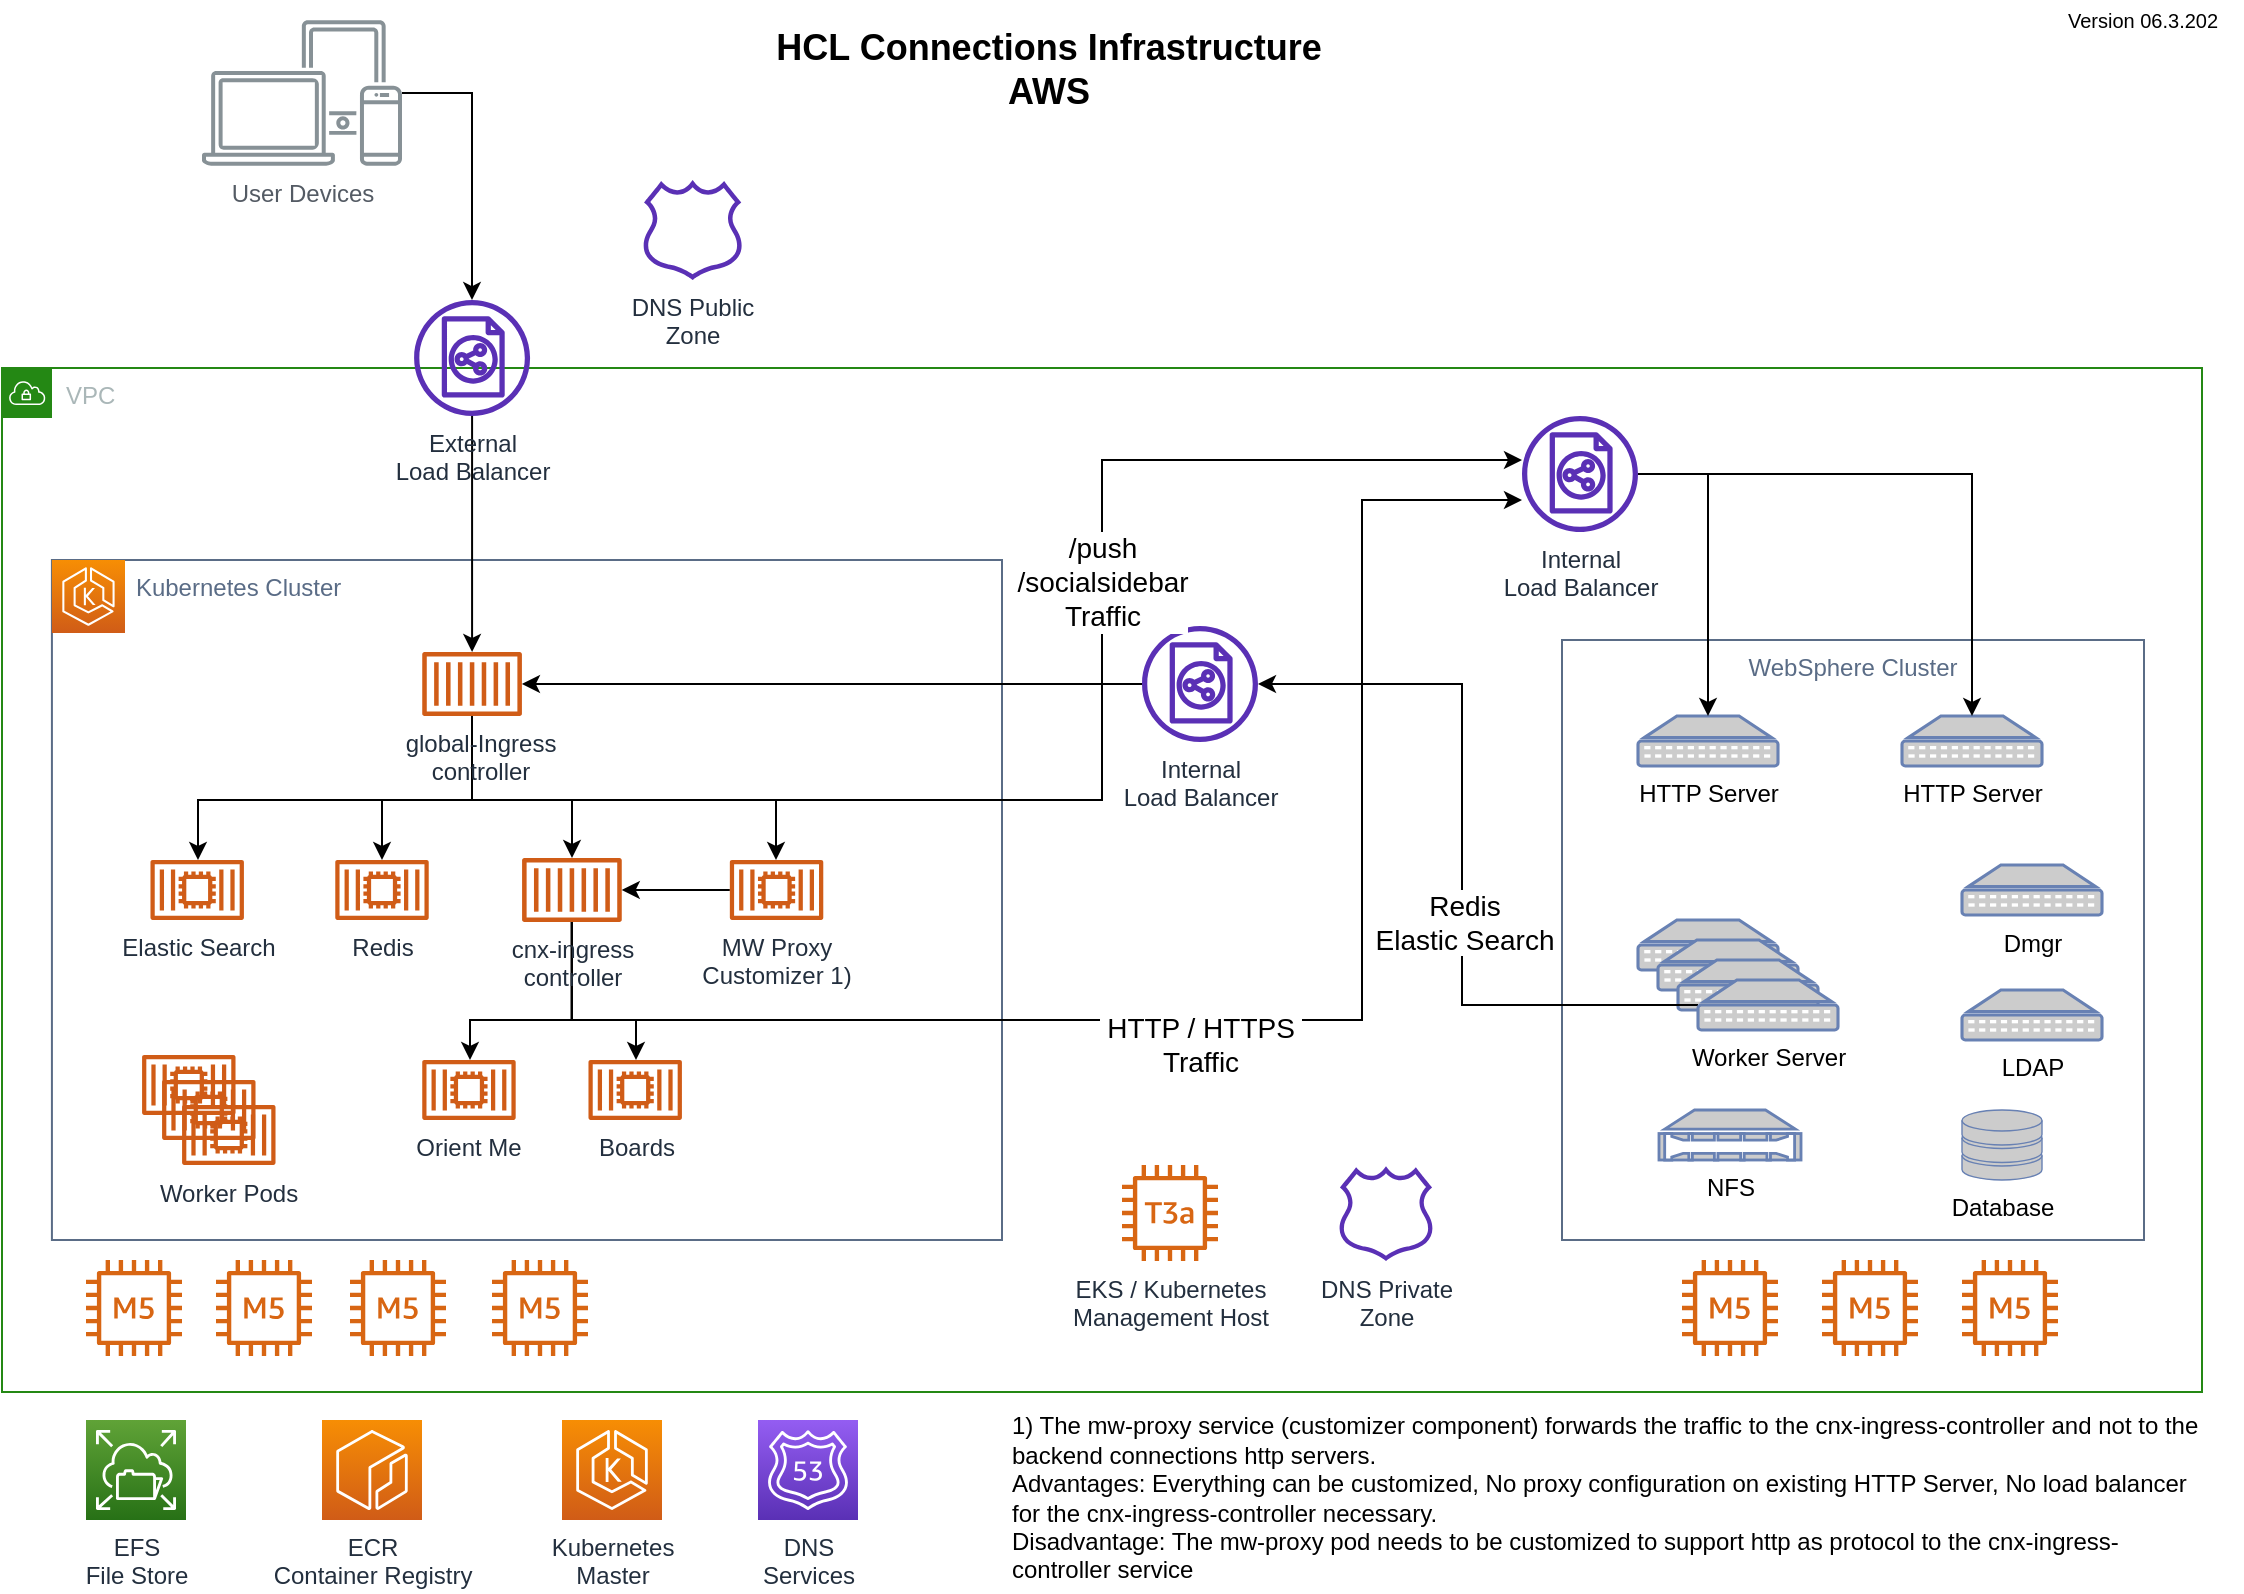<mxfile version="12.8.1" type="device"><diagram id="QYeYdDVEyakEJMxaB_WG" name="Page-1"><mxGraphModel dx="1422" dy="762" grid="1" gridSize="10" guides="1" tooltips="1" connect="1" arrows="1" fold="1" page="1" pageScale="1" pageWidth="1169" pageHeight="827" math="0" shadow="0"><root><mxCell id="0"/><mxCell id="1" parent="0"/><mxCell id="8726RKErLVUgxp1xa7y2-68" value="" style="group;align=left;spacingLeft=30;" parent="1" vertex="1" connectable="0"><mxGeometry x="64.96" y="300" width="475.04" height="340" as="geometry"/></mxCell><mxCell id="8726RKErLVUgxp1xa7y2-9" value="Kubernetes Cluster" style="fillColor=none;strokeColor=#5A6C86;verticalAlign=top;fontStyle=0;fontColor=#5A6C86;spacing=2;spacingLeft=40;align=left;" parent="8726RKErLVUgxp1xa7y2-68" vertex="1"><mxGeometry width="475.04" height="340" as="geometry"/></mxCell><mxCell id="8726RKErLVUgxp1xa7y2-3" value="" style="outlineConnect=0;fontColor=#232F3E;gradientColor=#F78E04;gradientDirection=north;fillColor=#D05C17;strokeColor=#ffffff;dashed=0;verticalLabelPosition=bottom;verticalAlign=top;align=center;html=1;fontSize=12;fontStyle=0;aspect=fixed;shape=mxgraph.aws4.resourceIcon;resIcon=mxgraph.aws4.eks;" parent="8726RKErLVUgxp1xa7y2-68" vertex="1"><mxGeometry width="36.542" height="36.542" as="geometry"/></mxCell><mxCell id="8726RKErLVUgxp1xa7y2-8" value="VPC" style="points=[[0,0],[0.25,0],[0.5,0],[0.75,0],[1,0],[1,0.25],[1,0.5],[1,0.75],[1,1],[0.75,1],[0.5,1],[0.25,1],[0,1],[0,0.75],[0,0.5],[0,0.25]];outlineConnect=0;gradientColor=none;html=1;whiteSpace=wrap;fontSize=12;fontStyle=0;shape=mxgraph.aws4.group;grIcon=mxgraph.aws4.group_vpc;strokeColor=#248814;fillColor=none;verticalAlign=top;align=left;spacingLeft=30;fontColor=#AAB7B8;dashed=0;" parent="1" vertex="1"><mxGeometry x="40" y="204" width="1100" height="512" as="geometry"/></mxCell><mxCell id="8726RKErLVUgxp1xa7y2-23" value="WebSphere Cluster" style="fillColor=none;strokeColor=#5A6C86;verticalAlign=top;fontStyle=0;fontColor=#5A6C86;" parent="1" vertex="1"><mxGeometry x="820" y="340" width="291" height="300" as="geometry"/></mxCell><mxCell id="8726RKErLVUgxp1xa7y2-1" value="ECR&lt;br&gt;Container Registry" style="outlineConnect=0;fontColor=#232F3E;gradientColor=#F78E04;gradientDirection=north;fillColor=#D05C17;strokeColor=#ffffff;dashed=0;verticalLabelPosition=bottom;verticalAlign=top;align=center;html=1;fontSize=12;fontStyle=0;aspect=fixed;shape=mxgraph.aws4.resourceIcon;resIcon=mxgraph.aws4.ecr;" parent="1" vertex="1"><mxGeometry x="200" y="730" width="50" height="50" as="geometry"/></mxCell><mxCell id="8726RKErLVUgxp1xa7y2-39" style="edgeStyle=orthogonalEdgeStyle;rounded=0;orthogonalLoop=1;jettySize=auto;html=1;fontSize=10;fontColor=#000000;" parent="1" source="8726RKErLVUgxp1xa7y2-5" target="8726RKErLVUgxp1xa7y2-19" edge="1"><mxGeometry relative="1" as="geometry"/></mxCell><mxCell id="8726RKErLVUgxp1xa7y2-5" value="Internal&lt;br&gt;Load Balancer" style="outlineConnect=0;fontColor=#232F3E;gradientColor=none;fillColor=#5A30B5;strokeColor=none;dashed=0;verticalLabelPosition=bottom;verticalAlign=top;align=center;html=1;fontSize=12;fontStyle=0;aspect=fixed;pointerEvents=1;shape=mxgraph.aws4.classic_load_balancer;" parent="1" vertex="1"><mxGeometry x="610" y="333" width="58" height="58" as="geometry"/></mxCell><mxCell id="8726RKErLVUgxp1xa7y2-34" style="edgeStyle=orthogonalEdgeStyle;rounded=0;orthogonalLoop=1;jettySize=auto;html=1;fontSize=10;fontColor=#000000;" parent="1" source="8726RKErLVUgxp1xa7y2-6" target="8726RKErLVUgxp1xa7y2-19" edge="1"><mxGeometry relative="1" as="geometry"/></mxCell><mxCell id="8726RKErLVUgxp1xa7y2-6" value="External&lt;br&gt;Load Balancer" style="outlineConnect=0;fontColor=#232F3E;gradientColor=none;fillColor=#5A30B5;strokeColor=none;dashed=0;verticalLabelPosition=bottom;verticalAlign=top;align=center;html=1;fontSize=12;fontStyle=0;aspect=fixed;pointerEvents=1;shape=mxgraph.aws4.classic_load_balancer;" parent="1" vertex="1"><mxGeometry x="246.04" y="170" width="58" height="58" as="geometry"/></mxCell><mxCell id="8726RKErLVUgxp1xa7y2-7" value="EFS&lt;br&gt;File Store" style="outlineConnect=0;fontColor=#232F3E;gradientColor=#60A337;gradientDirection=north;fillColor=#277116;strokeColor=#ffffff;dashed=0;verticalLabelPosition=bottom;verticalAlign=top;align=center;html=1;fontSize=12;fontStyle=0;aspect=fixed;shape=mxgraph.aws4.resourceIcon;resIcon=mxgraph.aws4.elastic_file_system;" parent="1" vertex="1"><mxGeometry x="82" y="730" width="50" height="50" as="geometry"/></mxCell><mxCell id="8726RKErLVUgxp1xa7y2-43" style="edgeStyle=orthogonalEdgeStyle;rounded=0;orthogonalLoop=1;jettySize=auto;html=1;fontSize=14;fontColor=#000000;" parent="1" source="8726RKErLVUgxp1xa7y2-10" target="8726RKErLVUgxp1xa7y2-6" edge="1"><mxGeometry relative="1" as="geometry"/></mxCell><mxCell id="8726RKErLVUgxp1xa7y2-10" value="User Devices" style="outlineConnect=0;gradientColor=none;fontColor=#545B64;strokeColor=none;fillColor=#879196;dashed=0;verticalLabelPosition=bottom;verticalAlign=top;align=center;html=1;fontSize=12;fontStyle=0;aspect=fixed;shape=mxgraph.aws4.illustration_devices;pointerEvents=1" parent="1" vertex="1"><mxGeometry x="140" y="30" width="100" height="73" as="geometry"/></mxCell><mxCell id="8726RKErLVUgxp1xa7y2-11" value="HCL Connections Infrastructure&lt;br style=&quot;font-size: 18px;&quot;&gt;AWS" style="text;html=1;resizable=0;autosize=1;align=center;verticalAlign=middle;points=[];fillColor=none;strokeColor=none;rounded=0;fontSize=18;fontStyle=1" parent="1" vertex="1"><mxGeometry x="418" y="30" width="290" height="50" as="geometry"/></mxCell><mxCell id="8726RKErLVUgxp1xa7y2-12" value="Version 06.3.202" style="text;html=1;resizable=0;autosize=1;align=center;verticalAlign=middle;points=[];fillColor=none;strokeColor=none;rounded=0;fontSize=10;" parent="1" vertex="1"><mxGeometry x="1060" y="20" width="100" height="20" as="geometry"/></mxCell><mxCell id="8726RKErLVUgxp1xa7y2-13" value="Kubernetes&lt;br&gt;Master" style="outlineConnect=0;fontColor=#232F3E;gradientColor=#F78E04;gradientDirection=north;fillColor=#D05C17;strokeColor=#ffffff;dashed=0;verticalLabelPosition=bottom;verticalAlign=top;align=center;html=1;fontSize=12;fontStyle=0;aspect=fixed;shape=mxgraph.aws4.resourceIcon;resIcon=mxgraph.aws4.eks;" parent="1" vertex="1"><mxGeometry x="320" y="730" width="50" height="50" as="geometry"/></mxCell><mxCell id="8726RKErLVUgxp1xa7y2-14" value="" style="outlineConnect=0;fontColor=#232F3E;gradientColor=none;fillColor=#D86613;strokeColor=none;dashed=0;verticalLabelPosition=bottom;verticalAlign=top;align=center;html=1;fontSize=12;fontStyle=0;aspect=fixed;pointerEvents=1;shape=mxgraph.aws4.m5_instance;" parent="1" vertex="1"><mxGeometry x="82" y="650" width="48" height="48" as="geometry"/></mxCell><mxCell id="8726RKErLVUgxp1xa7y2-15" value="" style="outlineConnect=0;fontColor=#232F3E;gradientColor=none;fillColor=#D86613;strokeColor=none;dashed=0;verticalLabelPosition=bottom;verticalAlign=top;align=center;html=1;fontSize=12;fontStyle=0;aspect=fixed;pointerEvents=1;shape=mxgraph.aws4.m5_instance;" parent="1" vertex="1"><mxGeometry x="147" y="650" width="48" height="48" as="geometry"/></mxCell><mxCell id="8726RKErLVUgxp1xa7y2-16" value="" style="outlineConnect=0;fontColor=#232F3E;gradientColor=none;fillColor=#D86613;strokeColor=none;dashed=0;verticalLabelPosition=bottom;verticalAlign=top;align=center;html=1;fontSize=12;fontStyle=0;aspect=fixed;pointerEvents=1;shape=mxgraph.aws4.m5_instance;" parent="1" vertex="1"><mxGeometry x="214" y="650" width="48" height="48" as="geometry"/></mxCell><mxCell id="8726RKErLVUgxp1xa7y2-17" value="" style="outlineConnect=0;fontColor=#232F3E;gradientColor=none;fillColor=#D86613;strokeColor=none;dashed=0;verticalLabelPosition=bottom;verticalAlign=top;align=center;html=1;fontSize=12;fontStyle=0;aspect=fixed;pointerEvents=1;shape=mxgraph.aws4.m5_instance;" parent="1" vertex="1"><mxGeometry x="285" y="650" width="48" height="48" as="geometry"/></mxCell><mxCell id="8726RKErLVUgxp1xa7y2-18" value="" style="outlineConnect=0;fontColor=#232F3E;gradientColor=none;fillColor=#D86613;strokeColor=none;dashed=0;verticalLabelPosition=bottom;verticalAlign=top;align=center;html=1;fontSize=12;fontStyle=0;aspect=fixed;pointerEvents=1;shape=mxgraph.aws4.m5_instance;" parent="1" vertex="1"><mxGeometry x="950" y="650" width="48" height="48" as="geometry"/></mxCell><mxCell id="8726RKErLVUgxp1xa7y2-57" style="edgeStyle=orthogonalEdgeStyle;rounded=0;orthogonalLoop=1;jettySize=auto;html=1;fontSize=14;fontColor=#000000;" parent="1" source="8726RKErLVUgxp1xa7y2-19" target="8726RKErLVUgxp1xa7y2-56" edge="1"><mxGeometry relative="1" as="geometry"><Array as="points"><mxPoint x="275" y="420"/><mxPoint x="138" y="420"/></Array></mxGeometry></mxCell><mxCell id="8726RKErLVUgxp1xa7y2-58" style="edgeStyle=orthogonalEdgeStyle;rounded=0;orthogonalLoop=1;jettySize=auto;html=1;fontSize=14;fontColor=#000000;" parent="1" source="8726RKErLVUgxp1xa7y2-19" target="8726RKErLVUgxp1xa7y2-55" edge="1"><mxGeometry relative="1" as="geometry"><Array as="points"><mxPoint x="275" y="420"/><mxPoint x="230" y="420"/></Array></mxGeometry></mxCell><mxCell id="8726RKErLVUgxp1xa7y2-59" style="edgeStyle=orthogonalEdgeStyle;rounded=0;orthogonalLoop=1;jettySize=auto;html=1;fontSize=14;fontColor=#000000;" parent="1" source="8726RKErLVUgxp1xa7y2-19" target="8726RKErLVUgxp1xa7y2-20" edge="1"><mxGeometry relative="1" as="geometry"><Array as="points"><mxPoint x="275" y="420"/><mxPoint x="325" y="420"/></Array></mxGeometry></mxCell><mxCell id="8726RKErLVUgxp1xa7y2-60" style="edgeStyle=orthogonalEdgeStyle;rounded=0;orthogonalLoop=1;jettySize=auto;html=1;fontSize=14;fontColor=#000000;" parent="1" source="8726RKErLVUgxp1xa7y2-19" target="8726RKErLVUgxp1xa7y2-44" edge="1"><mxGeometry relative="1" as="geometry"><Array as="points"><mxPoint x="275" y="420"/><mxPoint x="427" y="420"/></Array></mxGeometry></mxCell><mxCell id="ifVm2XIx6ELLWLAeAS_N-1" style="edgeStyle=orthogonalEdgeStyle;rounded=0;orthogonalLoop=1;jettySize=auto;html=1;" parent="1" source="8726RKErLVUgxp1xa7y2-19" target="8726RKErLVUgxp1xa7y2-26" edge="1"><mxGeometry relative="1" as="geometry"><mxPoint x="720" y="257" as="targetPoint"/><Array as="points"><mxPoint x="275" y="420"/><mxPoint x="590" y="420"/><mxPoint x="590" y="250"/></Array></mxGeometry></mxCell><mxCell id="ifVm2XIx6ELLWLAeAS_N-2" value="/push&lt;br&gt;/socialsidebar&lt;br style=&quot;font-size: 14px&quot;&gt;Traffic" style="text;html=1;align=center;verticalAlign=middle;resizable=0;points=[];labelBackgroundColor=#ffffff;fontSize=14;" parent="ifVm2XIx6ELLWLAeAS_N-1" vertex="1" connectable="0"><mxGeometry x="0.337" y="-3" relative="1" as="geometry"><mxPoint x="-3" y="25.97" as="offset"/></mxGeometry></mxCell><mxCell id="8726RKErLVUgxp1xa7y2-19" value="global-Ingress&lt;br&gt;controller" style="outlineConnect=0;fontColor=#232F3E;gradientColor=none;fillColor=#D05C17;strokeColor=none;dashed=0;verticalLabelPosition=bottom;verticalAlign=top;align=center;html=1;fontSize=12;fontStyle=0;aspect=fixed;pointerEvents=1;shape=mxgraph.aws4.container_1;spacingLeft=7;" parent="1" vertex="1"><mxGeometry x="250.08" y="346" width="49.92" height="32" as="geometry"/></mxCell><mxCell id="8726RKErLVUgxp1xa7y2-52" style="edgeStyle=orthogonalEdgeStyle;rounded=0;orthogonalLoop=1;jettySize=auto;html=1;fontSize=14;fontColor=#000000;" parent="1" source="8726RKErLVUgxp1xa7y2-20" target="8726RKErLVUgxp1xa7y2-26" edge="1"><mxGeometry relative="1" as="geometry"><Array as="points"><mxPoint x="325" y="530"/><mxPoint x="720" y="530"/><mxPoint x="720" y="270"/></Array></mxGeometry></mxCell><mxCell id="8726RKErLVUgxp1xa7y2-53" value="&amp;nbsp;HTTP / HTTPS&amp;nbsp;&lt;br&gt;Traffic" style="text;html=1;align=center;verticalAlign=middle;resizable=0;points=[];labelBackgroundColor=#ffffff;fontSize=14;fontColor=#000000;" parent="8726RKErLVUgxp1xa7y2-52" vertex="1" connectable="0"><mxGeometry x="0.137" relative="1" as="geometry"><mxPoint x="-81" y="13.97" as="offset"/></mxGeometry></mxCell><mxCell id="8726RKErLVUgxp1xa7y2-63" style="edgeStyle=orthogonalEdgeStyle;rounded=0;orthogonalLoop=1;jettySize=auto;html=1;fontSize=14;fontColor=#000000;" parent="1" source="8726RKErLVUgxp1xa7y2-20" target="8726RKErLVUgxp1xa7y2-54" edge="1"><mxGeometry relative="1" as="geometry"><Array as="points"><mxPoint x="325" y="530"/><mxPoint x="274" y="530"/></Array></mxGeometry></mxCell><mxCell id="8726RKErLVUgxp1xa7y2-64" style="edgeStyle=orthogonalEdgeStyle;rounded=0;orthogonalLoop=1;jettySize=auto;html=1;fontSize=14;fontColor=#000000;" parent="1" source="8726RKErLVUgxp1xa7y2-20" target="8726RKErLVUgxp1xa7y2-61" edge="1"><mxGeometry relative="1" as="geometry"><Array as="points"><mxPoint x="325" y="530"/><mxPoint x="357" y="530"/></Array></mxGeometry></mxCell><mxCell id="8726RKErLVUgxp1xa7y2-20" value="cnx-ingress&lt;br&gt;controller" style="outlineConnect=0;fontColor=#232F3E;gradientColor=none;fillColor=#D05C17;strokeColor=none;dashed=0;verticalLabelPosition=bottom;verticalAlign=top;align=center;html=1;fontSize=12;fontStyle=0;aspect=fixed;pointerEvents=1;shape=mxgraph.aws4.container_1;" parent="1" vertex="1"><mxGeometry x="300" y="449" width="49.92" height="32" as="geometry"/></mxCell><mxCell id="8726RKErLVUgxp1xa7y2-21" value="" style="outlineConnect=0;fontColor=#232F3E;gradientColor=none;fillColor=#D86613;strokeColor=none;dashed=0;verticalLabelPosition=bottom;verticalAlign=top;align=center;html=1;fontSize=12;fontStyle=0;aspect=fixed;pointerEvents=1;shape=mxgraph.aws4.m5_instance;" parent="1" vertex="1"><mxGeometry x="1020" y="650" width="48" height="48" as="geometry"/></mxCell><mxCell id="8726RKErLVUgxp1xa7y2-22" value="" style="outlineConnect=0;fontColor=#232F3E;gradientColor=none;fillColor=#D86613;strokeColor=none;dashed=0;verticalLabelPosition=bottom;verticalAlign=top;align=center;html=1;fontSize=12;fontStyle=0;aspect=fixed;pointerEvents=1;shape=mxgraph.aws4.m5_instance;" parent="1" vertex="1"><mxGeometry x="880" y="650" width="48" height="48" as="geometry"/></mxCell><mxCell id="8726RKErLVUgxp1xa7y2-24" value="HTTP Server" style="fontColor=#000000;verticalAlign=top;verticalLabelPosition=bottom;labelPosition=center;align=center;html=1;outlineConnect=0;fillColor=#CCCCCC;strokeColor=#6881B3;gradientColor=none;gradientDirection=north;strokeWidth=2;shape=mxgraph.networks.patch_panel;" parent="1" vertex="1"><mxGeometry x="858" y="378" width="70" height="25" as="geometry"/></mxCell><mxCell id="8726RKErLVUgxp1xa7y2-25" value="HTTP Server" style="fontColor=#000000;verticalAlign=top;verticalLabelPosition=bottom;labelPosition=center;align=center;html=1;outlineConnect=0;fillColor=#CCCCCC;strokeColor=#6881B3;gradientColor=none;gradientDirection=north;strokeWidth=2;shape=mxgraph.networks.patch_panel;" parent="1" vertex="1"><mxGeometry x="990" y="378" width="70" height="25" as="geometry"/></mxCell><mxCell id="8726RKErLVUgxp1xa7y2-37" style="edgeStyle=orthogonalEdgeStyle;rounded=0;orthogonalLoop=1;jettySize=auto;html=1;entryX=0.5;entryY=0;entryDx=0;entryDy=0;entryPerimeter=0;fontSize=10;fontColor=#000000;" parent="1" source="8726RKErLVUgxp1xa7y2-26" target="8726RKErLVUgxp1xa7y2-25" edge="1"><mxGeometry relative="1" as="geometry"/></mxCell><mxCell id="8726RKErLVUgxp1xa7y2-38" style="edgeStyle=orthogonalEdgeStyle;rounded=0;orthogonalLoop=1;jettySize=auto;html=1;entryX=0.5;entryY=0;entryDx=0;entryDy=0;entryPerimeter=0;fontSize=10;fontColor=#000000;" parent="1" source="8726RKErLVUgxp1xa7y2-26" target="8726RKErLVUgxp1xa7y2-24" edge="1"><mxGeometry relative="1" as="geometry"><Array as="points"><mxPoint x="893" y="257"/></Array></mxGeometry></mxCell><mxCell id="8726RKErLVUgxp1xa7y2-26" value="Internal&lt;br&gt;Load Balancer" style="outlineConnect=0;fontColor=#232F3E;gradientColor=none;fillColor=#5A30B5;strokeColor=none;dashed=0;verticalLabelPosition=bottom;verticalAlign=top;align=center;html=1;fontSize=12;fontStyle=0;aspect=fixed;pointerEvents=1;shape=mxgraph.aws4.classic_load_balancer;" parent="1" vertex="1"><mxGeometry x="800" y="228" width="58" height="58" as="geometry"/></mxCell><mxCell id="8726RKErLVUgxp1xa7y2-27" value="" style="fontColor=#000000;verticalAlign=top;verticalLabelPosition=bottom;labelPosition=center;align=center;html=1;outlineConnect=0;fillColor=#CCCCCC;strokeColor=#6881B3;gradientColor=none;gradientDirection=north;strokeWidth=2;shape=mxgraph.networks.patch_panel;" parent="1" vertex="1"><mxGeometry x="858" y="480" width="70" height="25" as="geometry"/></mxCell><mxCell id="8726RKErLVUgxp1xa7y2-28" value="" style="fontColor=#000000;verticalAlign=top;verticalLabelPosition=bottom;labelPosition=center;align=center;html=1;outlineConnect=0;fillColor=#CCCCCC;strokeColor=#6881B3;gradientColor=none;gradientDirection=north;strokeWidth=2;shape=mxgraph.networks.patch_panel;" parent="1" vertex="1"><mxGeometry x="868" y="490" width="70" height="25" as="geometry"/></mxCell><mxCell id="8726RKErLVUgxp1xa7y2-29" value="" style="fontColor=#000000;verticalAlign=top;verticalLabelPosition=bottom;labelPosition=center;align=center;html=1;outlineConnect=0;fillColor=#CCCCCC;strokeColor=#6881B3;gradientColor=none;gradientDirection=north;strokeWidth=2;shape=mxgraph.networks.patch_panel;" parent="1" vertex="1"><mxGeometry x="878" y="500" width="70" height="25" as="geometry"/></mxCell><mxCell id="8726RKErLVUgxp1xa7y2-40" style="edgeStyle=orthogonalEdgeStyle;rounded=0;orthogonalLoop=1;jettySize=auto;html=1;fontSize=10;fontColor=#000000;" parent="1" source="8726RKErLVUgxp1xa7y2-30" target="8726RKErLVUgxp1xa7y2-5" edge="1"><mxGeometry relative="1" as="geometry"><Array as="points"><mxPoint x="770" y="523"/><mxPoint x="770" y="362"/></Array></mxGeometry></mxCell><mxCell id="8726RKErLVUgxp1xa7y2-41" value="Redis&lt;br style=&quot;font-size: 14px;&quot;&gt;Elastic Search" style="text;html=1;align=center;verticalAlign=middle;resizable=0;points=[];labelBackgroundColor=#ffffff;fontSize=14;fontColor=#000000;" parent="8726RKErLVUgxp1xa7y2-40" vertex="1" connectable="0"><mxGeometry x="-0.386" y="-42" relative="1" as="geometry"><mxPoint as="offset"/></mxGeometry></mxCell><mxCell id="8726RKErLVUgxp1xa7y2-30" value="Worker Server" style="fontColor=#000000;verticalAlign=top;verticalLabelPosition=bottom;labelPosition=center;align=center;html=1;outlineConnect=0;fillColor=#CCCCCC;strokeColor=#6881B3;gradientColor=none;gradientDirection=north;strokeWidth=2;shape=mxgraph.networks.patch_panel;" parent="1" vertex="1"><mxGeometry x="888" y="510" width="70" height="25" as="geometry"/></mxCell><mxCell id="8726RKErLVUgxp1xa7y2-31" value="Dmgr" style="fontColor=#000000;verticalAlign=top;verticalLabelPosition=bottom;labelPosition=center;align=center;html=1;outlineConnect=0;fillColor=#CCCCCC;strokeColor=#6881B3;gradientColor=none;gradientDirection=north;strokeWidth=2;shape=mxgraph.networks.patch_panel;" parent="1" vertex="1"><mxGeometry x="1020" y="452.5" width="70" height="25" as="geometry"/></mxCell><mxCell id="8726RKErLVUgxp1xa7y2-32" value="LDAP" style="fontColor=#000000;verticalAlign=top;verticalLabelPosition=bottom;labelPosition=center;align=center;html=1;outlineConnect=0;fillColor=#CCCCCC;strokeColor=#6881B3;gradientColor=none;gradientDirection=north;strokeWidth=2;shape=mxgraph.networks.patch_panel;" parent="1" vertex="1"><mxGeometry x="1020" y="515" width="70" height="25" as="geometry"/></mxCell><mxCell id="8726RKErLVUgxp1xa7y2-33" value="NFS" style="fontColor=#000000;verticalAlign=top;verticalLabelPosition=bottom;labelPosition=center;align=center;html=1;outlineConnect=0;fillColor=#CCCCCC;strokeColor=#6881B3;gradientColor=none;gradientDirection=north;strokeWidth=2;shape=mxgraph.networks.nas_filer;" parent="1" vertex="1"><mxGeometry x="868.5" y="575" width="71" height="25" as="geometry"/></mxCell><mxCell id="SYe58jx6vQOXSsoducAj-1" style="edgeStyle=orthogonalEdgeStyle;rounded=0;orthogonalLoop=1;jettySize=auto;html=1;" parent="1" source="8726RKErLVUgxp1xa7y2-44" target="8726RKErLVUgxp1xa7y2-20" edge="1"><mxGeometry relative="1" as="geometry"/></mxCell><mxCell id="8726RKErLVUgxp1xa7y2-44" value="MW Proxy&lt;br&gt;Customizer 1)" style="outlineConnect=0;fontColor=#232F3E;gradientColor=none;fillColor=#D05C17;strokeColor=none;dashed=0;verticalLabelPosition=bottom;verticalAlign=top;align=center;html=1;fontSize=12;fontStyle=0;aspect=fixed;pointerEvents=1;shape=mxgraph.aws4.container_2;" parent="1" vertex="1"><mxGeometry x="403.88" y="450" width="46.8" height="30" as="geometry"/></mxCell><mxCell id="8726RKErLVUgxp1xa7y2-54" value="Orient Me" style="outlineConnect=0;fontColor=#232F3E;gradientColor=none;fillColor=#D05C17;strokeColor=none;dashed=0;verticalLabelPosition=bottom;verticalAlign=top;align=center;html=1;fontSize=12;fontStyle=0;aspect=fixed;pointerEvents=1;shape=mxgraph.aws4.container_2;" parent="1" vertex="1"><mxGeometry x="250.08" y="550" width="46.8" height="30" as="geometry"/></mxCell><mxCell id="8726RKErLVUgxp1xa7y2-55" value="Redis" style="outlineConnect=0;fontColor=#232F3E;gradientColor=none;fillColor=#D05C17;strokeColor=none;dashed=0;verticalLabelPosition=bottom;verticalAlign=top;align=center;html=1;fontSize=12;fontStyle=0;aspect=fixed;pointerEvents=1;shape=mxgraph.aws4.container_2;" parent="1" vertex="1"><mxGeometry x="206.6" y="450" width="46.8" height="30" as="geometry"/></mxCell><mxCell id="8726RKErLVUgxp1xa7y2-56" value="Elastic Search" style="outlineConnect=0;fontColor=#232F3E;gradientColor=none;fillColor=#D05C17;strokeColor=none;dashed=0;verticalLabelPosition=bottom;verticalAlign=top;align=center;html=1;fontSize=12;fontStyle=0;aspect=fixed;pointerEvents=1;shape=mxgraph.aws4.container_2;" parent="1" vertex="1"><mxGeometry x="114.2" y="450" width="46.8" height="30" as="geometry"/></mxCell><mxCell id="8726RKErLVUgxp1xa7y2-61" value="Boards" style="outlineConnect=0;fontColor=#232F3E;gradientColor=none;fillColor=#D05C17;strokeColor=none;dashed=0;verticalLabelPosition=bottom;verticalAlign=top;align=center;html=1;fontSize=12;fontStyle=0;aspect=fixed;pointerEvents=1;shape=mxgraph.aws4.container_2;" parent="1" vertex="1"><mxGeometry x="333.2" y="550" width="46.8" height="30" as="geometry"/></mxCell><mxCell id="8726RKErLVUgxp1xa7y2-65" value="Worker Pods" style="outlineConnect=0;fontColor=#232F3E;gradientColor=none;fillColor=#D05C17;strokeColor=none;dashed=0;verticalLabelPosition=bottom;verticalAlign=top;align=center;html=1;fontSize=12;fontStyle=0;aspect=fixed;pointerEvents=1;shape=mxgraph.aws4.container_2;" parent="1" vertex="1"><mxGeometry x="130.0" y="572.5" width="46.8" height="30" as="geometry"/></mxCell><mxCell id="8726RKErLVUgxp1xa7y2-66" value="" style="outlineConnect=0;fontColor=#232F3E;gradientColor=none;fillColor=#D05C17;strokeColor=none;dashed=0;verticalLabelPosition=bottom;verticalAlign=top;align=center;html=1;fontSize=12;fontStyle=0;aspect=fixed;pointerEvents=1;shape=mxgraph.aws4.container_2;" parent="1" vertex="1"><mxGeometry x="120.0" y="560" width="46.8" height="30" as="geometry"/></mxCell><mxCell id="8726RKErLVUgxp1xa7y2-67" value="" style="outlineConnect=0;fontColor=#232F3E;gradientColor=none;fillColor=#D05C17;strokeColor=none;dashed=0;verticalLabelPosition=bottom;verticalAlign=top;align=center;html=1;fontSize=12;fontStyle=0;aspect=fixed;pointerEvents=1;shape=mxgraph.aws4.container_2;" parent="1" vertex="1"><mxGeometry x="110.0" y="547.5" width="46.8" height="30" as="geometry"/></mxCell><mxCell id="8726RKErLVUgxp1xa7y2-69" value="EKS / Kubernetes&lt;br&gt;Management Host" style="outlineConnect=0;fontColor=#232F3E;gradientColor=none;fillColor=#D86613;strokeColor=none;dashed=0;verticalLabelPosition=bottom;verticalAlign=top;align=center;html=1;fontSize=12;fontStyle=0;aspect=fixed;pointerEvents=1;shape=mxgraph.aws4.t3a_instance;" parent="1" vertex="1"><mxGeometry x="600" y="602.5" width="48" height="48" as="geometry"/></mxCell><mxCell id="8726RKErLVUgxp1xa7y2-70" value="DNS Public&lt;br&gt;Zone" style="outlineConnect=0;fontColor=#232F3E;gradientColor=none;fillColor=#5A30B5;strokeColor=none;dashed=0;verticalLabelPosition=bottom;verticalAlign=top;align=center;html=1;fontSize=12;fontStyle=0;aspect=fixed;pointerEvents=1;shape=mxgraph.aws4.hosted_zone;" parent="1" vertex="1"><mxGeometry x="360" y="110" width="50.65" height="50" as="geometry"/></mxCell><mxCell id="8726RKErLVUgxp1xa7y2-71" value="DNS Private&lt;br&gt;Zone" style="outlineConnect=0;fontColor=#232F3E;gradientColor=none;fillColor=#5A30B5;strokeColor=none;dashed=0;verticalLabelPosition=bottom;verticalAlign=top;align=center;html=1;fontSize=12;fontStyle=0;aspect=fixed;pointerEvents=1;shape=mxgraph.aws4.hosted_zone;" parent="1" vertex="1"><mxGeometry x="708" y="603.12" width="48" height="47.38" as="geometry"/></mxCell><mxCell id="8726RKErLVUgxp1xa7y2-72" value="DNS&lt;br&gt;Services" style="outlineConnect=0;fontColor=#232F3E;gradientColor=#945DF2;gradientDirection=north;fillColor=#5A30B5;strokeColor=#ffffff;dashed=0;verticalLabelPosition=bottom;verticalAlign=top;align=center;html=1;fontSize=12;fontStyle=0;aspect=fixed;shape=mxgraph.aws4.resourceIcon;resIcon=mxgraph.aws4.route_53;" parent="1" vertex="1"><mxGeometry x="418" y="730" width="50" height="50" as="geometry"/></mxCell><mxCell id="SYe58jx6vQOXSsoducAj-3" value="1) The mw-proxy service (customizer component) forwards the traffic to the cnx-ingress-controller and not to the backend connections http servers.&amp;nbsp;&lt;br&gt;Advantages: Everything can be customized, No proxy configuration on existing HTTP Server, No load balancer for the cnx-ingress-controller necessary.&lt;br&gt;Disadvantage: The mw-proxy pod needs to be customized to support http as protocol to the cnx-ingress-controller service" style="text;html=1;strokeColor=none;fillColor=none;align=left;verticalAlign=middle;whiteSpace=wrap;rounded=0;" parent="1" vertex="1"><mxGeometry x="543" y="728" width="597" height="82" as="geometry"/></mxCell><mxCell id="s0C7qZywbYWLBXOivTM8-1" value="Database" style="fontColor=#000000;verticalAlign=top;verticalLabelPosition=bottom;labelPosition=center;align=center;html=1;outlineConnect=0;fillColor=#CCCCCC;strokeColor=#6881B3;gradientColor=none;gradientDirection=north;strokeWidth=2;shape=mxgraph.networks.storage;" vertex="1" parent="1"><mxGeometry x="1020" y="575" width="40" height="35" as="geometry"/></mxCell></root></mxGraphModel></diagram></mxfile>